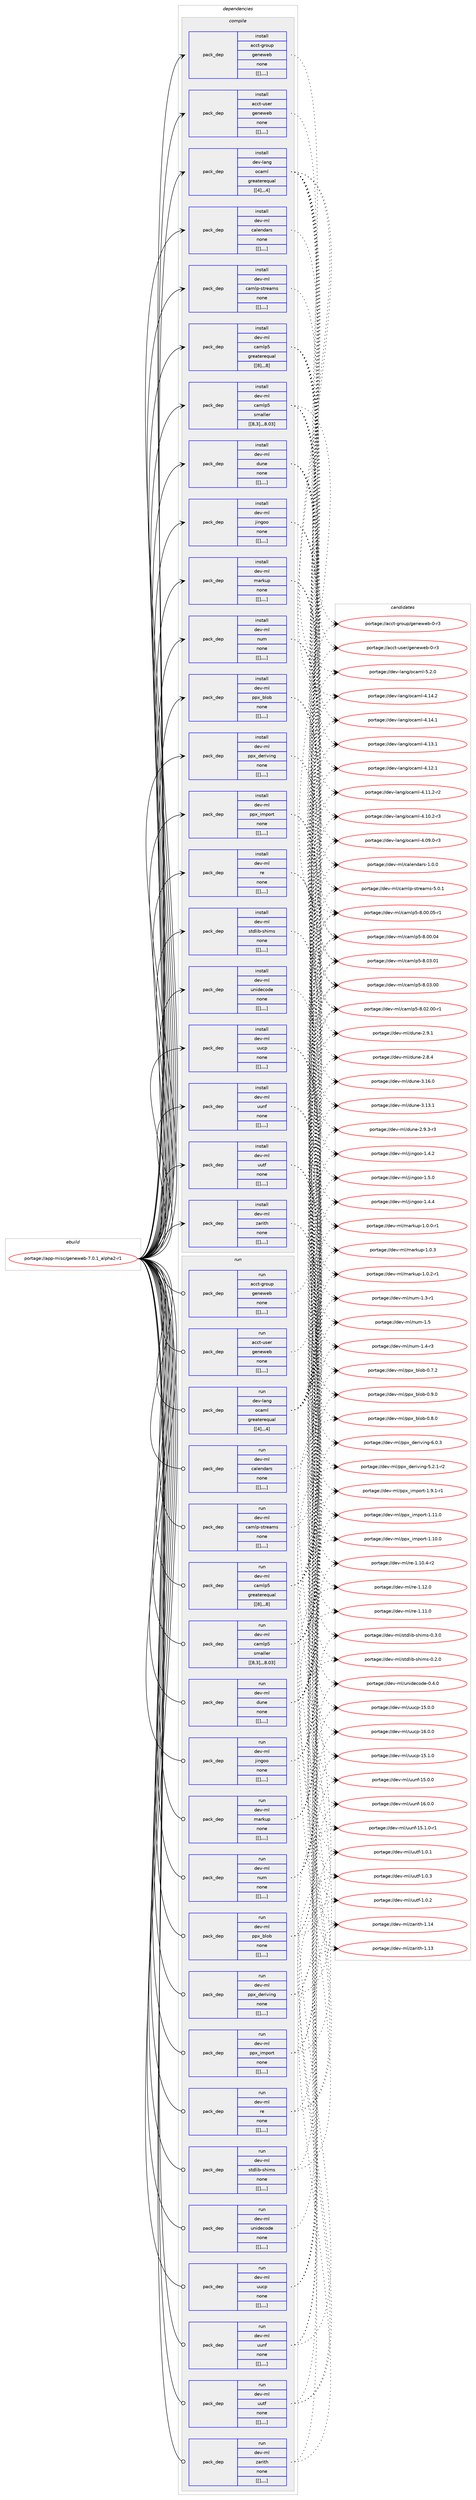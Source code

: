 digraph prolog {

# *************
# Graph options
# *************

newrank=true;
concentrate=true;
compound=true;
graph [rankdir=LR,fontname=Helvetica,fontsize=10,ranksep=1.5];#, ranksep=2.5, nodesep=0.2];
edge  [arrowhead=vee];
node  [fontname=Helvetica,fontsize=10];

# **********
# The ebuild
# **********

subgraph cluster_leftcol {
color=gray;
label=<<i>ebuild</i>>;
id [label="portage://app-misc/geneweb-7.0.1_alpha2-r1", color=red, width=4, href="../app-misc/geneweb-7.0.1_alpha2-r1.svg"];
}

# ****************
# The dependencies
# ****************

subgraph cluster_midcol {
color=gray;
label=<<i>dependencies</i>>;
subgraph cluster_compile {
fillcolor="#eeeeee";
style=filled;
label=<<i>compile</i>>;
subgraph pack30515 {
dependency44082 [label=<<TABLE BORDER="0" CELLBORDER="1" CELLSPACING="0" CELLPADDING="4" WIDTH="220"><TR><TD ROWSPAN="6" CELLPADDING="30">pack_dep</TD></TR><TR><TD WIDTH="110">install</TD></TR><TR><TD>acct-group</TD></TR><TR><TD>geneweb</TD></TR><TR><TD>none</TD></TR><TR><TD>[[],,,,]</TD></TR></TABLE>>, shape=none, color=blue];
}
id:e -> dependency44082:w [weight=20,style="solid",arrowhead="vee"];
subgraph pack30545 {
dependency44103 [label=<<TABLE BORDER="0" CELLBORDER="1" CELLSPACING="0" CELLPADDING="4" WIDTH="220"><TR><TD ROWSPAN="6" CELLPADDING="30">pack_dep</TD></TR><TR><TD WIDTH="110">install</TD></TR><TR><TD>acct-user</TD></TR><TR><TD>geneweb</TD></TR><TR><TD>none</TD></TR><TR><TD>[[],,,,]</TD></TR></TABLE>>, shape=none, color=blue];
}
id:e -> dependency44103:w [weight=20,style="solid",arrowhead="vee"];
subgraph pack30575 {
dependency44141 [label=<<TABLE BORDER="0" CELLBORDER="1" CELLSPACING="0" CELLPADDING="4" WIDTH="220"><TR><TD ROWSPAN="6" CELLPADDING="30">pack_dep</TD></TR><TR><TD WIDTH="110">install</TD></TR><TR><TD>dev-lang</TD></TR><TR><TD>ocaml</TD></TR><TR><TD>greaterequal</TD></TR><TR><TD>[[4],,,4]</TD></TR></TABLE>>, shape=none, color=blue];
}
id:e -> dependency44141:w [weight=20,style="solid",arrowhead="vee"];
subgraph pack30588 {
dependency44209 [label=<<TABLE BORDER="0" CELLBORDER="1" CELLSPACING="0" CELLPADDING="4" WIDTH="220"><TR><TD ROWSPAN="6" CELLPADDING="30">pack_dep</TD></TR><TR><TD WIDTH="110">install</TD></TR><TR><TD>dev-ml</TD></TR><TR><TD>calendars</TD></TR><TR><TD>none</TD></TR><TR><TD>[[],,,,]</TD></TR></TABLE>>, shape=none, color=blue];
}
id:e -> dependency44209:w [weight=20,style="solid",arrowhead="vee"];
subgraph pack30634 {
dependency44214 [label=<<TABLE BORDER="0" CELLBORDER="1" CELLSPACING="0" CELLPADDING="4" WIDTH="220"><TR><TD ROWSPAN="6" CELLPADDING="30">pack_dep</TD></TR><TR><TD WIDTH="110">install</TD></TR><TR><TD>dev-ml</TD></TR><TR><TD>camlp-streams</TD></TR><TR><TD>none</TD></TR><TR><TD>[[],,,,]</TD></TR></TABLE>>, shape=none, color=blue];
}
id:e -> dependency44214:w [weight=20,style="solid",arrowhead="vee"];
subgraph pack30648 {
dependency44266 [label=<<TABLE BORDER="0" CELLBORDER="1" CELLSPACING="0" CELLPADDING="4" WIDTH="220"><TR><TD ROWSPAN="6" CELLPADDING="30">pack_dep</TD></TR><TR><TD WIDTH="110">install</TD></TR><TR><TD>dev-ml</TD></TR><TR><TD>camlp5</TD></TR><TR><TD>greaterequal</TD></TR><TR><TD>[[8],,,8]</TD></TR></TABLE>>, shape=none, color=blue];
}
id:e -> dependency44266:w [weight=20,style="solid",arrowhead="vee"];
subgraph pack30743 {
dependency44384 [label=<<TABLE BORDER="0" CELLBORDER="1" CELLSPACING="0" CELLPADDING="4" WIDTH="220"><TR><TD ROWSPAN="6" CELLPADDING="30">pack_dep</TD></TR><TR><TD WIDTH="110">install</TD></TR><TR><TD>dev-ml</TD></TR><TR><TD>camlp5</TD></TR><TR><TD>smaller</TD></TR><TR><TD>[[8,3],,,8.03]</TD></TR></TABLE>>, shape=none, color=blue];
}
id:e -> dependency44384:w [weight=20,style="solid",arrowhead="vee"];
subgraph pack30752 {
dependency44402 [label=<<TABLE BORDER="0" CELLBORDER="1" CELLSPACING="0" CELLPADDING="4" WIDTH="220"><TR><TD ROWSPAN="6" CELLPADDING="30">pack_dep</TD></TR><TR><TD WIDTH="110">install</TD></TR><TR><TD>dev-ml</TD></TR><TR><TD>dune</TD></TR><TR><TD>none</TD></TR><TR><TD>[[],,,,]</TD></TR></TABLE>>, shape=none, color=blue];
}
id:e -> dependency44402:w [weight=20,style="solid",arrowhead="vee"];
subgraph pack30780 {
dependency44445 [label=<<TABLE BORDER="0" CELLBORDER="1" CELLSPACING="0" CELLPADDING="4" WIDTH="220"><TR><TD ROWSPAN="6" CELLPADDING="30">pack_dep</TD></TR><TR><TD WIDTH="110">install</TD></TR><TR><TD>dev-ml</TD></TR><TR><TD>jingoo</TD></TR><TR><TD>none</TD></TR><TR><TD>[[],,,,]</TD></TR></TABLE>>, shape=none, color=blue];
}
id:e -> dependency44445:w [weight=20,style="solid",arrowhead="vee"];
subgraph pack30808 {
dependency44485 [label=<<TABLE BORDER="0" CELLBORDER="1" CELLSPACING="0" CELLPADDING="4" WIDTH="220"><TR><TD ROWSPAN="6" CELLPADDING="30">pack_dep</TD></TR><TR><TD WIDTH="110">install</TD></TR><TR><TD>dev-ml</TD></TR><TR><TD>markup</TD></TR><TR><TD>none</TD></TR><TR><TD>[[],,,,]</TD></TR></TABLE>>, shape=none, color=blue];
}
id:e -> dependency44485:w [weight=20,style="solid",arrowhead="vee"];
subgraph pack30832 {
dependency44537 [label=<<TABLE BORDER="0" CELLBORDER="1" CELLSPACING="0" CELLPADDING="4" WIDTH="220"><TR><TD ROWSPAN="6" CELLPADDING="30">pack_dep</TD></TR><TR><TD WIDTH="110">install</TD></TR><TR><TD>dev-ml</TD></TR><TR><TD>num</TD></TR><TR><TD>none</TD></TR><TR><TD>[[],,,,]</TD></TR></TABLE>>, shape=none, color=blue];
}
id:e -> dependency44537:w [weight=20,style="solid",arrowhead="vee"];
subgraph pack30863 {
dependency44556 [label=<<TABLE BORDER="0" CELLBORDER="1" CELLSPACING="0" CELLPADDING="4" WIDTH="220"><TR><TD ROWSPAN="6" CELLPADDING="30">pack_dep</TD></TR><TR><TD WIDTH="110">install</TD></TR><TR><TD>dev-ml</TD></TR><TR><TD>ppx_blob</TD></TR><TR><TD>none</TD></TR><TR><TD>[[],,,,]</TD></TR></TABLE>>, shape=none, color=blue];
}
id:e -> dependency44556:w [weight=20,style="solid",arrowhead="vee"];
subgraph pack30865 {
dependency44559 [label=<<TABLE BORDER="0" CELLBORDER="1" CELLSPACING="0" CELLPADDING="4" WIDTH="220"><TR><TD ROWSPAN="6" CELLPADDING="30">pack_dep</TD></TR><TR><TD WIDTH="110">install</TD></TR><TR><TD>dev-ml</TD></TR><TR><TD>ppx_deriving</TD></TR><TR><TD>none</TD></TR><TR><TD>[[],,,,]</TD></TR></TABLE>>, shape=none, color=blue];
}
id:e -> dependency44559:w [weight=20,style="solid",arrowhead="vee"];
subgraph pack30902 {
dependency44613 [label=<<TABLE BORDER="0" CELLBORDER="1" CELLSPACING="0" CELLPADDING="4" WIDTH="220"><TR><TD ROWSPAN="6" CELLPADDING="30">pack_dep</TD></TR><TR><TD WIDTH="110">install</TD></TR><TR><TD>dev-ml</TD></TR><TR><TD>ppx_import</TD></TR><TR><TD>none</TD></TR><TR><TD>[[],,,,]</TD></TR></TABLE>>, shape=none, color=blue];
}
id:e -> dependency44613:w [weight=20,style="solid",arrowhead="vee"];
subgraph pack30906 {
dependency44620 [label=<<TABLE BORDER="0" CELLBORDER="1" CELLSPACING="0" CELLPADDING="4" WIDTH="220"><TR><TD ROWSPAN="6" CELLPADDING="30">pack_dep</TD></TR><TR><TD WIDTH="110">install</TD></TR><TR><TD>dev-ml</TD></TR><TR><TD>re</TD></TR><TR><TD>none</TD></TR><TR><TD>[[],,,,]</TD></TR></TABLE>>, shape=none, color=blue];
}
id:e -> dependency44620:w [weight=20,style="solid",arrowhead="vee"];
subgraph pack30910 {
dependency44650 [label=<<TABLE BORDER="0" CELLBORDER="1" CELLSPACING="0" CELLPADDING="4" WIDTH="220"><TR><TD ROWSPAN="6" CELLPADDING="30">pack_dep</TD></TR><TR><TD WIDTH="110">install</TD></TR><TR><TD>dev-ml</TD></TR><TR><TD>stdlib-shims</TD></TR><TR><TD>none</TD></TR><TR><TD>[[],,,,]</TD></TR></TABLE>>, shape=none, color=blue];
}
id:e -> dependency44650:w [weight=20,style="solid",arrowhead="vee"];
subgraph pack30935 {
dependency44685 [label=<<TABLE BORDER="0" CELLBORDER="1" CELLSPACING="0" CELLPADDING="4" WIDTH="220"><TR><TD ROWSPAN="6" CELLPADDING="30">pack_dep</TD></TR><TR><TD WIDTH="110">install</TD></TR><TR><TD>dev-ml</TD></TR><TR><TD>unidecode</TD></TR><TR><TD>none</TD></TR><TR><TD>[[],,,,]</TD></TR></TABLE>>, shape=none, color=blue];
}
id:e -> dependency44685:w [weight=20,style="solid",arrowhead="vee"];
subgraph pack30958 {
dependency44706 [label=<<TABLE BORDER="0" CELLBORDER="1" CELLSPACING="0" CELLPADDING="4" WIDTH="220"><TR><TD ROWSPAN="6" CELLPADDING="30">pack_dep</TD></TR><TR><TD WIDTH="110">install</TD></TR><TR><TD>dev-ml</TD></TR><TR><TD>uucp</TD></TR><TR><TD>none</TD></TR><TR><TD>[[],,,,]</TD></TR></TABLE>>, shape=none, color=blue];
}
id:e -> dependency44706:w [weight=20,style="solid",arrowhead="vee"];
subgraph pack30969 {
dependency44719 [label=<<TABLE BORDER="0" CELLBORDER="1" CELLSPACING="0" CELLPADDING="4" WIDTH="220"><TR><TD ROWSPAN="6" CELLPADDING="30">pack_dep</TD></TR><TR><TD WIDTH="110">install</TD></TR><TR><TD>dev-ml</TD></TR><TR><TD>uunf</TD></TR><TR><TD>none</TD></TR><TR><TD>[[],,,,]</TD></TR></TABLE>>, shape=none, color=blue];
}
id:e -> dependency44719:w [weight=20,style="solid",arrowhead="vee"];
subgraph pack30984 {
dependency44723 [label=<<TABLE BORDER="0" CELLBORDER="1" CELLSPACING="0" CELLPADDING="4" WIDTH="220"><TR><TD ROWSPAN="6" CELLPADDING="30">pack_dep</TD></TR><TR><TD WIDTH="110">install</TD></TR><TR><TD>dev-ml</TD></TR><TR><TD>uutf</TD></TR><TR><TD>none</TD></TR><TR><TD>[[],,,,]</TD></TR></TABLE>>, shape=none, color=blue];
}
id:e -> dependency44723:w [weight=20,style="solid",arrowhead="vee"];
subgraph pack30996 {
dependency44764 [label=<<TABLE BORDER="0" CELLBORDER="1" CELLSPACING="0" CELLPADDING="4" WIDTH="220"><TR><TD ROWSPAN="6" CELLPADDING="30">pack_dep</TD></TR><TR><TD WIDTH="110">install</TD></TR><TR><TD>dev-ml</TD></TR><TR><TD>zarith</TD></TR><TR><TD>none</TD></TR><TR><TD>[[],,,,]</TD></TR></TABLE>>, shape=none, color=blue];
}
id:e -> dependency44764:w [weight=20,style="solid",arrowhead="vee"];
}
subgraph cluster_compileandrun {
fillcolor="#eeeeee";
style=filled;
label=<<i>compile and run</i>>;
}
subgraph cluster_run {
fillcolor="#eeeeee";
style=filled;
label=<<i>run</i>>;
subgraph pack31039 {
dependency44842 [label=<<TABLE BORDER="0" CELLBORDER="1" CELLSPACING="0" CELLPADDING="4" WIDTH="220"><TR><TD ROWSPAN="6" CELLPADDING="30">pack_dep</TD></TR><TR><TD WIDTH="110">run</TD></TR><TR><TD>acct-group</TD></TR><TR><TD>geneweb</TD></TR><TR><TD>none</TD></TR><TR><TD>[[],,,,]</TD></TR></TABLE>>, shape=none, color=blue];
}
id:e -> dependency44842:w [weight=20,style="solid",arrowhead="odot"];
subgraph pack31081 {
dependency44870 [label=<<TABLE BORDER="0" CELLBORDER="1" CELLSPACING="0" CELLPADDING="4" WIDTH="220"><TR><TD ROWSPAN="6" CELLPADDING="30">pack_dep</TD></TR><TR><TD WIDTH="110">run</TD></TR><TR><TD>acct-user</TD></TR><TR><TD>geneweb</TD></TR><TR><TD>none</TD></TR><TR><TD>[[],,,,]</TD></TR></TABLE>>, shape=none, color=blue];
}
id:e -> dependency44870:w [weight=20,style="solid",arrowhead="odot"];
subgraph pack31084 {
dependency44880 [label=<<TABLE BORDER="0" CELLBORDER="1" CELLSPACING="0" CELLPADDING="4" WIDTH="220"><TR><TD ROWSPAN="6" CELLPADDING="30">pack_dep</TD></TR><TR><TD WIDTH="110">run</TD></TR><TR><TD>dev-lang</TD></TR><TR><TD>ocaml</TD></TR><TR><TD>greaterequal</TD></TR><TR><TD>[[4],,,4]</TD></TR></TABLE>>, shape=none, color=blue];
}
id:e -> dependency44880:w [weight=20,style="solid",arrowhead="odot"];
subgraph pack31089 {
dependency44971 [label=<<TABLE BORDER="0" CELLBORDER="1" CELLSPACING="0" CELLPADDING="4" WIDTH="220"><TR><TD ROWSPAN="6" CELLPADDING="30">pack_dep</TD></TR><TR><TD WIDTH="110">run</TD></TR><TR><TD>dev-ml</TD></TR><TR><TD>calendars</TD></TR><TR><TD>none</TD></TR><TR><TD>[[],,,,]</TD></TR></TABLE>>, shape=none, color=blue];
}
id:e -> dependency44971:w [weight=20,style="solid",arrowhead="odot"];
subgraph pack31152 {
dependency44992 [label=<<TABLE BORDER="0" CELLBORDER="1" CELLSPACING="0" CELLPADDING="4" WIDTH="220"><TR><TD ROWSPAN="6" CELLPADDING="30">pack_dep</TD></TR><TR><TD WIDTH="110">run</TD></TR><TR><TD>dev-ml</TD></TR><TR><TD>camlp-streams</TD></TR><TR><TD>none</TD></TR><TR><TD>[[],,,,]</TD></TR></TABLE>>, shape=none, color=blue];
}
id:e -> dependency44992:w [weight=20,style="solid",arrowhead="odot"];
subgraph pack31167 {
dependency44994 [label=<<TABLE BORDER="0" CELLBORDER="1" CELLSPACING="0" CELLPADDING="4" WIDTH="220"><TR><TD ROWSPAN="6" CELLPADDING="30">pack_dep</TD></TR><TR><TD WIDTH="110">run</TD></TR><TR><TD>dev-ml</TD></TR><TR><TD>camlp5</TD></TR><TR><TD>greaterequal</TD></TR><TR><TD>[[8],,,8]</TD></TR></TABLE>>, shape=none, color=blue];
}
id:e -> dependency44994:w [weight=20,style="solid",arrowhead="odot"];
subgraph pack31178 {
dependency45019 [label=<<TABLE BORDER="0" CELLBORDER="1" CELLSPACING="0" CELLPADDING="4" WIDTH="220"><TR><TD ROWSPAN="6" CELLPADDING="30">pack_dep</TD></TR><TR><TD WIDTH="110">run</TD></TR><TR><TD>dev-ml</TD></TR><TR><TD>camlp5</TD></TR><TR><TD>smaller</TD></TR><TR><TD>[[8,3],,,8.03]</TD></TR></TABLE>>, shape=none, color=blue];
}
id:e -> dependency45019:w [weight=20,style="solid",arrowhead="odot"];
subgraph pack31196 {
dependency45055 [label=<<TABLE BORDER="0" CELLBORDER="1" CELLSPACING="0" CELLPADDING="4" WIDTH="220"><TR><TD ROWSPAN="6" CELLPADDING="30">pack_dep</TD></TR><TR><TD WIDTH="110">run</TD></TR><TR><TD>dev-ml</TD></TR><TR><TD>dune</TD></TR><TR><TD>none</TD></TR><TR><TD>[[],,,,]</TD></TR></TABLE>>, shape=none, color=blue];
}
id:e -> dependency45055:w [weight=20,style="solid",arrowhead="odot"];
subgraph pack31211 {
dependency45059 [label=<<TABLE BORDER="0" CELLBORDER="1" CELLSPACING="0" CELLPADDING="4" WIDTH="220"><TR><TD ROWSPAN="6" CELLPADDING="30">pack_dep</TD></TR><TR><TD WIDTH="110">run</TD></TR><TR><TD>dev-ml</TD></TR><TR><TD>jingoo</TD></TR><TR><TD>none</TD></TR><TR><TD>[[],,,,]</TD></TR></TABLE>>, shape=none, color=blue];
}
id:e -> dependency45059:w [weight=20,style="solid",arrowhead="odot"];
subgraph pack31237 {
dependency45150 [label=<<TABLE BORDER="0" CELLBORDER="1" CELLSPACING="0" CELLPADDING="4" WIDTH="220"><TR><TD ROWSPAN="6" CELLPADDING="30">pack_dep</TD></TR><TR><TD WIDTH="110">run</TD></TR><TR><TD>dev-ml</TD></TR><TR><TD>markup</TD></TR><TR><TD>none</TD></TR><TR><TD>[[],,,,]</TD></TR></TABLE>>, shape=none, color=blue];
}
id:e -> dependency45150:w [weight=20,style="solid",arrowhead="odot"];
subgraph pack31275 {
dependency45155 [label=<<TABLE BORDER="0" CELLBORDER="1" CELLSPACING="0" CELLPADDING="4" WIDTH="220"><TR><TD ROWSPAN="6" CELLPADDING="30">pack_dep</TD></TR><TR><TD WIDTH="110">run</TD></TR><TR><TD>dev-ml</TD></TR><TR><TD>num</TD></TR><TR><TD>none</TD></TR><TR><TD>[[],,,,]</TD></TR></TABLE>>, shape=none, color=blue];
}
id:e -> dependency45155:w [weight=20,style="solid",arrowhead="odot"];
subgraph pack31303 {
dependency45209 [label=<<TABLE BORDER="0" CELLBORDER="1" CELLSPACING="0" CELLPADDING="4" WIDTH="220"><TR><TD ROWSPAN="6" CELLPADDING="30">pack_dep</TD></TR><TR><TD WIDTH="110">run</TD></TR><TR><TD>dev-ml</TD></TR><TR><TD>ppx_blob</TD></TR><TR><TD>none</TD></TR><TR><TD>[[],,,,]</TD></TR></TABLE>>, shape=none, color=blue];
}
id:e -> dependency45209:w [weight=20,style="solid",arrowhead="odot"];
subgraph pack31344 {
dependency45245 [label=<<TABLE BORDER="0" CELLBORDER="1" CELLSPACING="0" CELLPADDING="4" WIDTH="220"><TR><TD ROWSPAN="6" CELLPADDING="30">pack_dep</TD></TR><TR><TD WIDTH="110">run</TD></TR><TR><TD>dev-ml</TD></TR><TR><TD>ppx_deriving</TD></TR><TR><TD>none</TD></TR><TR><TD>[[],,,,]</TD></TR></TABLE>>, shape=none, color=blue];
}
id:e -> dependency45245:w [weight=20,style="solid",arrowhead="odot"];
subgraph pack31348 {
dependency45270 [label=<<TABLE BORDER="0" CELLBORDER="1" CELLSPACING="0" CELLPADDING="4" WIDTH="220"><TR><TD ROWSPAN="6" CELLPADDING="30">pack_dep</TD></TR><TR><TD WIDTH="110">run</TD></TR><TR><TD>dev-ml</TD></TR><TR><TD>ppx_import</TD></TR><TR><TD>none</TD></TR><TR><TD>[[],,,,]</TD></TR></TABLE>>, shape=none, color=blue];
}
id:e -> dependency45270:w [weight=20,style="solid",arrowhead="odot"];
subgraph pack31385 {
dependency45322 [label=<<TABLE BORDER="0" CELLBORDER="1" CELLSPACING="0" CELLPADDING="4" WIDTH="220"><TR><TD ROWSPAN="6" CELLPADDING="30">pack_dep</TD></TR><TR><TD WIDTH="110">run</TD></TR><TR><TD>dev-ml</TD></TR><TR><TD>re</TD></TR><TR><TD>none</TD></TR><TR><TD>[[],,,,]</TD></TR></TABLE>>, shape=none, color=blue];
}
id:e -> dependency45322:w [weight=20,style="solid",arrowhead="odot"];
subgraph pack31400 {
dependency45324 [label=<<TABLE BORDER="0" CELLBORDER="1" CELLSPACING="0" CELLPADDING="4" WIDTH="220"><TR><TD ROWSPAN="6" CELLPADDING="30">pack_dep</TD></TR><TR><TD WIDTH="110">run</TD></TR><TR><TD>dev-ml</TD></TR><TR><TD>stdlib-shims</TD></TR><TR><TD>none</TD></TR><TR><TD>[[],,,,]</TD></TR></TABLE>>, shape=none, color=blue];
}
id:e -> dependency45324:w [weight=20,style="solid",arrowhead="odot"];
subgraph pack31417 {
dependency45350 [label=<<TABLE BORDER="0" CELLBORDER="1" CELLSPACING="0" CELLPADDING="4" WIDTH="220"><TR><TD ROWSPAN="6" CELLPADDING="30">pack_dep</TD></TR><TR><TD WIDTH="110">run</TD></TR><TR><TD>dev-ml</TD></TR><TR><TD>unidecode</TD></TR><TR><TD>none</TD></TR><TR><TD>[[],,,,]</TD></TR></TABLE>>, shape=none, color=blue];
}
id:e -> dependency45350:w [weight=20,style="solid",arrowhead="odot"];
subgraph pack31434 {
dependency45468 [label=<<TABLE BORDER="0" CELLBORDER="1" CELLSPACING="0" CELLPADDING="4" WIDTH="220"><TR><TD ROWSPAN="6" CELLPADDING="30">pack_dep</TD></TR><TR><TD WIDTH="110">run</TD></TR><TR><TD>dev-ml</TD></TR><TR><TD>uucp</TD></TR><TR><TD>none</TD></TR><TR><TD>[[],,,,]</TD></TR></TABLE>>, shape=none, color=blue];
}
id:e -> dependency45468:w [weight=20,style="solid",arrowhead="odot"];
subgraph pack31505 {
dependency45496 [label=<<TABLE BORDER="0" CELLBORDER="1" CELLSPACING="0" CELLPADDING="4" WIDTH="220"><TR><TD ROWSPAN="6" CELLPADDING="30">pack_dep</TD></TR><TR><TD WIDTH="110">run</TD></TR><TR><TD>dev-ml</TD></TR><TR><TD>uunf</TD></TR><TR><TD>none</TD></TR><TR><TD>[[],,,,]</TD></TR></TABLE>>, shape=none, color=blue];
}
id:e -> dependency45496:w [weight=20,style="solid",arrowhead="odot"];
subgraph pack31533 {
dependency45527 [label=<<TABLE BORDER="0" CELLBORDER="1" CELLSPACING="0" CELLPADDING="4" WIDTH="220"><TR><TD ROWSPAN="6" CELLPADDING="30">pack_dep</TD></TR><TR><TD WIDTH="110">run</TD></TR><TR><TD>dev-ml</TD></TR><TR><TD>uutf</TD></TR><TR><TD>none</TD></TR><TR><TD>[[],,,,]</TD></TR></TABLE>>, shape=none, color=blue];
}
id:e -> dependency45527:w [weight=20,style="solid",arrowhead="odot"];
subgraph pack31547 {
dependency45551 [label=<<TABLE BORDER="0" CELLBORDER="1" CELLSPACING="0" CELLPADDING="4" WIDTH="220"><TR><TD ROWSPAN="6" CELLPADDING="30">pack_dep</TD></TR><TR><TD WIDTH="110">run</TD></TR><TR><TD>dev-ml</TD></TR><TR><TD>zarith</TD></TR><TR><TD>none</TD></TR><TR><TD>[[],,,,]</TD></TR></TABLE>>, shape=none, color=blue];
}
id:e -> dependency45551:w [weight=20,style="solid",arrowhead="odot"];
}
}

# **************
# The candidates
# **************

subgraph cluster_choices {
rank=same;
color=gray;
label=<<i>candidates</i>>;

subgraph choice30049 {
color=black;
nodesep=1;
choice97999911645103114111117112471031011101011191019845484511451 [label="portage://acct-group/geneweb-0-r3", color=red, width=4,href="../acct-group/geneweb-0-r3.svg"];
dependency44082:e -> choice97999911645103114111117112471031011101011191019845484511451:w [style=dotted,weight="100"];
}
subgraph choice30051 {
color=black;
nodesep=1;
choice97999911645117115101114471031011101011191019845484511451 [label="portage://acct-user/geneweb-0-r3", color=red, width=4,href="../acct-user/geneweb-0-r3.svg"];
dependency44103:e -> choice97999911645117115101114471031011101011191019845484511451:w [style=dotted,weight="100"];
}
subgraph choice30054 {
color=black;
nodesep=1;
choice1001011184510897110103471119997109108455346504648 [label="portage://dev-lang/ocaml-5.2.0", color=red, width=4,href="../dev-lang/ocaml-5.2.0.svg"];
choice100101118451089711010347111999710910845524649524650 [label="portage://dev-lang/ocaml-4.14.2", color=red, width=4,href="../dev-lang/ocaml-4.14.2.svg"];
choice100101118451089711010347111999710910845524649524649 [label="portage://dev-lang/ocaml-4.14.1", color=red, width=4,href="../dev-lang/ocaml-4.14.1.svg"];
choice100101118451089711010347111999710910845524649514649 [label="portage://dev-lang/ocaml-4.13.1", color=red, width=4,href="../dev-lang/ocaml-4.13.1.svg"];
choice100101118451089711010347111999710910845524649504649 [label="portage://dev-lang/ocaml-4.12.1", color=red, width=4,href="../dev-lang/ocaml-4.12.1.svg"];
choice1001011184510897110103471119997109108455246494946504511450 [label="portage://dev-lang/ocaml-4.11.2-r2", color=red, width=4,href="../dev-lang/ocaml-4.11.2-r2.svg"];
choice1001011184510897110103471119997109108455246494846504511451 [label="portage://dev-lang/ocaml-4.10.2-r3", color=red, width=4,href="../dev-lang/ocaml-4.10.2-r3.svg"];
choice1001011184510897110103471119997109108455246485746484511451 [label="portage://dev-lang/ocaml-4.09.0-r3", color=red, width=4,href="../dev-lang/ocaml-4.09.0-r3.svg"];
dependency44141:e -> choice1001011184510897110103471119997109108455346504648:w [style=dotted,weight="100"];
dependency44141:e -> choice100101118451089711010347111999710910845524649524650:w [style=dotted,weight="100"];
dependency44141:e -> choice100101118451089711010347111999710910845524649524649:w [style=dotted,weight="100"];
dependency44141:e -> choice100101118451089711010347111999710910845524649514649:w [style=dotted,weight="100"];
dependency44141:e -> choice100101118451089711010347111999710910845524649504649:w [style=dotted,weight="100"];
dependency44141:e -> choice1001011184510897110103471119997109108455246494946504511450:w [style=dotted,weight="100"];
dependency44141:e -> choice1001011184510897110103471119997109108455246494846504511451:w [style=dotted,weight="100"];
dependency44141:e -> choice1001011184510897110103471119997109108455246485746484511451:w [style=dotted,weight="100"];
}
subgraph choice30095 {
color=black;
nodesep=1;
choice1001011184510910847999710810111010097114115454946484648 [label="portage://dev-ml/calendars-1.0.0", color=red, width=4,href="../dev-ml/calendars-1.0.0.svg"];
dependency44209:e -> choice1001011184510910847999710810111010097114115454946484648:w [style=dotted,weight="100"];
}
subgraph choice30098 {
color=black;
nodesep=1;
choice100101118451091084799971091081124511511611410197109115455346484649 [label="portage://dev-ml/camlp-streams-5.0.1", color=red, width=4,href="../dev-ml/camlp-streams-5.0.1.svg"];
dependency44214:e -> choice100101118451091084799971091081124511511611410197109115455346484649:w [style=dotted,weight="100"];
}
subgraph choice30128 {
color=black;
nodesep=1;
choice10010111845109108479997109108112534556464851464849 [label="portage://dev-ml/camlp5-8.03.01", color=red, width=4,href="../dev-ml/camlp5-8.03.01.svg"];
choice10010111845109108479997109108112534556464851464848 [label="portage://dev-ml/camlp5-8.03.00", color=red, width=4,href="../dev-ml/camlp5-8.03.00.svg"];
choice100101118451091084799971091081125345564648504648484511449 [label="portage://dev-ml/camlp5-8.02.00-r1", color=red, width=4,href="../dev-ml/camlp5-8.02.00-r1.svg"];
choice100101118451091084799971091081125345564648484648534511449 [label="portage://dev-ml/camlp5-8.00.05-r1", color=red, width=4,href="../dev-ml/camlp5-8.00.05-r1.svg"];
choice10010111845109108479997109108112534556464848464852 [label="portage://dev-ml/camlp5-8.00.04", color=red, width=4,href="../dev-ml/camlp5-8.00.04.svg"];
dependency44266:e -> choice10010111845109108479997109108112534556464851464849:w [style=dotted,weight="100"];
dependency44266:e -> choice10010111845109108479997109108112534556464851464848:w [style=dotted,weight="100"];
dependency44266:e -> choice100101118451091084799971091081125345564648504648484511449:w [style=dotted,weight="100"];
dependency44266:e -> choice100101118451091084799971091081125345564648484648534511449:w [style=dotted,weight="100"];
dependency44266:e -> choice10010111845109108479997109108112534556464848464852:w [style=dotted,weight="100"];
}
subgraph choice30149 {
color=black;
nodesep=1;
choice10010111845109108479997109108112534556464851464849 [label="portage://dev-ml/camlp5-8.03.01", color=red, width=4,href="../dev-ml/camlp5-8.03.01.svg"];
choice10010111845109108479997109108112534556464851464848 [label="portage://dev-ml/camlp5-8.03.00", color=red, width=4,href="../dev-ml/camlp5-8.03.00.svg"];
choice100101118451091084799971091081125345564648504648484511449 [label="portage://dev-ml/camlp5-8.02.00-r1", color=red, width=4,href="../dev-ml/camlp5-8.02.00-r1.svg"];
choice100101118451091084799971091081125345564648484648534511449 [label="portage://dev-ml/camlp5-8.00.05-r1", color=red, width=4,href="../dev-ml/camlp5-8.00.05-r1.svg"];
choice10010111845109108479997109108112534556464848464852 [label="portage://dev-ml/camlp5-8.00.04", color=red, width=4,href="../dev-ml/camlp5-8.00.04.svg"];
dependency44384:e -> choice10010111845109108479997109108112534556464851464849:w [style=dotted,weight="100"];
dependency44384:e -> choice10010111845109108479997109108112534556464851464848:w [style=dotted,weight="100"];
dependency44384:e -> choice100101118451091084799971091081125345564648504648484511449:w [style=dotted,weight="100"];
dependency44384:e -> choice100101118451091084799971091081125345564648484648534511449:w [style=dotted,weight="100"];
dependency44384:e -> choice10010111845109108479997109108112534556464848464852:w [style=dotted,weight="100"];
}
subgraph choice30224 {
color=black;
nodesep=1;
choice100101118451091084710011711010145514649544648 [label="portage://dev-ml/dune-3.16.0", color=red, width=4,href="../dev-ml/dune-3.16.0.svg"];
choice100101118451091084710011711010145514649514649 [label="portage://dev-ml/dune-3.13.1", color=red, width=4,href="../dev-ml/dune-3.13.1.svg"];
choice10010111845109108471001171101014550465746514511451 [label="portage://dev-ml/dune-2.9.3-r3", color=red, width=4,href="../dev-ml/dune-2.9.3-r3.svg"];
choice1001011184510910847100117110101455046574649 [label="portage://dev-ml/dune-2.9.1", color=red, width=4,href="../dev-ml/dune-2.9.1.svg"];
choice1001011184510910847100117110101455046564652 [label="portage://dev-ml/dune-2.8.4", color=red, width=4,href="../dev-ml/dune-2.8.4.svg"];
dependency44402:e -> choice100101118451091084710011711010145514649544648:w [style=dotted,weight="100"];
dependency44402:e -> choice100101118451091084710011711010145514649514649:w [style=dotted,weight="100"];
dependency44402:e -> choice10010111845109108471001171101014550465746514511451:w [style=dotted,weight="100"];
dependency44402:e -> choice1001011184510910847100117110101455046574649:w [style=dotted,weight="100"];
dependency44402:e -> choice1001011184510910847100117110101455046564652:w [style=dotted,weight="100"];
}
subgraph choice30238 {
color=black;
nodesep=1;
choice1001011184510910847106105110103111111454946534648 [label="portage://dev-ml/jingoo-1.5.0", color=red, width=4,href="../dev-ml/jingoo-1.5.0.svg"];
choice1001011184510910847106105110103111111454946524652 [label="portage://dev-ml/jingoo-1.4.4", color=red, width=4,href="../dev-ml/jingoo-1.4.4.svg"];
choice1001011184510910847106105110103111111454946524650 [label="portage://dev-ml/jingoo-1.4.2", color=red, width=4,href="../dev-ml/jingoo-1.4.2.svg"];
dependency44445:e -> choice1001011184510910847106105110103111111454946534648:w [style=dotted,weight="100"];
dependency44445:e -> choice1001011184510910847106105110103111111454946524652:w [style=dotted,weight="100"];
dependency44445:e -> choice1001011184510910847106105110103111111454946524650:w [style=dotted,weight="100"];
}
subgraph choice30242 {
color=black;
nodesep=1;
choice100101118451091084710997114107117112454946484651 [label="portage://dev-ml/markup-1.0.3", color=red, width=4,href="../dev-ml/markup-1.0.3.svg"];
choice1001011184510910847109971141071171124549464846504511449 [label="portage://dev-ml/markup-1.0.2-r1", color=red, width=4,href="../dev-ml/markup-1.0.2-r1.svg"];
choice1001011184510910847109971141071171124549464846484511449 [label="portage://dev-ml/markup-1.0.0-r1", color=red, width=4,href="../dev-ml/markup-1.0.0-r1.svg"];
dependency44485:e -> choice100101118451091084710997114107117112454946484651:w [style=dotted,weight="100"];
dependency44485:e -> choice1001011184510910847109971141071171124549464846504511449:w [style=dotted,weight="100"];
dependency44485:e -> choice1001011184510910847109971141071171124549464846484511449:w [style=dotted,weight="100"];
}
subgraph choice30248 {
color=black;
nodesep=1;
choice100101118451091084711011710945494653 [label="portage://dev-ml/num-1.5", color=red, width=4,href="../dev-ml/num-1.5.svg"];
choice1001011184510910847110117109454946524511451 [label="portage://dev-ml/num-1.4-r3", color=red, width=4,href="../dev-ml/num-1.4-r3.svg"];
choice1001011184510910847110117109454946514511449 [label="portage://dev-ml/num-1.3-r1", color=red, width=4,href="../dev-ml/num-1.3-r1.svg"];
dependency44537:e -> choice100101118451091084711011710945494653:w [style=dotted,weight="100"];
dependency44537:e -> choice1001011184510910847110117109454946524511451:w [style=dotted,weight="100"];
dependency44537:e -> choice1001011184510910847110117109454946514511449:w [style=dotted,weight="100"];
}
subgraph choice30250 {
color=black;
nodesep=1;
choice1001011184510910847112112120959810811198454846574648 [label="portage://dev-ml/ppx_blob-0.9.0", color=red, width=4,href="../dev-ml/ppx_blob-0.9.0.svg"];
choice1001011184510910847112112120959810811198454846564648 [label="portage://dev-ml/ppx_blob-0.8.0", color=red, width=4,href="../dev-ml/ppx_blob-0.8.0.svg"];
choice1001011184510910847112112120959810811198454846554650 [label="portage://dev-ml/ppx_blob-0.7.2", color=red, width=4,href="../dev-ml/ppx_blob-0.7.2.svg"];
dependency44556:e -> choice1001011184510910847112112120959810811198454846574648:w [style=dotted,weight="100"];
dependency44556:e -> choice1001011184510910847112112120959810811198454846564648:w [style=dotted,weight="100"];
dependency44556:e -> choice1001011184510910847112112120959810811198454846554650:w [style=dotted,weight="100"];
}
subgraph choice30270 {
color=black;
nodesep=1;
choice100101118451091084711211212095100101114105118105110103455446484651 [label="portage://dev-ml/ppx_deriving-6.0.3", color=red, width=4,href="../dev-ml/ppx_deriving-6.0.3.svg"];
choice1001011184510910847112112120951001011141051181051101034553465046494511450 [label="portage://dev-ml/ppx_deriving-5.2.1-r2", color=red, width=4,href="../dev-ml/ppx_deriving-5.2.1-r2.svg"];
dependency44559:e -> choice100101118451091084711211212095100101114105118105110103455446484651:w [style=dotted,weight="100"];
dependency44559:e -> choice1001011184510910847112112120951001011141051181051101034553465046494511450:w [style=dotted,weight="100"];
}
subgraph choice30280 {
color=black;
nodesep=1;
choice10010111845109108471121121209510510911211111411645494649494648 [label="portage://dev-ml/ppx_import-1.11.0", color=red, width=4,href="../dev-ml/ppx_import-1.11.0.svg"];
choice10010111845109108471121121209510510911211111411645494649484648 [label="portage://dev-ml/ppx_import-1.10.0", color=red, width=4,href="../dev-ml/ppx_import-1.10.0.svg"];
choice1001011184510910847112112120951051091121111141164549465746494511449 [label="portage://dev-ml/ppx_import-1.9.1-r1", color=red, width=4,href="../dev-ml/ppx_import-1.9.1-r1.svg"];
dependency44613:e -> choice10010111845109108471121121209510510911211111411645494649494648:w [style=dotted,weight="100"];
dependency44613:e -> choice10010111845109108471121121209510510911211111411645494649484648:w [style=dotted,weight="100"];
dependency44613:e -> choice1001011184510910847112112120951051091121111141164549465746494511449:w [style=dotted,weight="100"];
}
subgraph choice30296 {
color=black;
nodesep=1;
choice100101118451091084711410145494649504648 [label="portage://dev-ml/re-1.12.0", color=red, width=4,href="../dev-ml/re-1.12.0.svg"];
choice100101118451091084711410145494649494648 [label="portage://dev-ml/re-1.11.0", color=red, width=4,href="../dev-ml/re-1.11.0.svg"];
choice1001011184510910847114101454946494846524511450 [label="portage://dev-ml/re-1.10.4-r2", color=red, width=4,href="../dev-ml/re-1.10.4-r2.svg"];
dependency44620:e -> choice100101118451091084711410145494649504648:w [style=dotted,weight="100"];
dependency44620:e -> choice100101118451091084711410145494649494648:w [style=dotted,weight="100"];
dependency44620:e -> choice1001011184510910847114101454946494846524511450:w [style=dotted,weight="100"];
}
subgraph choice30298 {
color=black;
nodesep=1;
choice10010111845109108471151161001081059845115104105109115454846514648 [label="portage://dev-ml/stdlib-shims-0.3.0", color=red, width=4,href="../dev-ml/stdlib-shims-0.3.0.svg"];
choice10010111845109108471151161001081059845115104105109115454846504648 [label="portage://dev-ml/stdlib-shims-0.2.0", color=red, width=4,href="../dev-ml/stdlib-shims-0.2.0.svg"];
dependency44650:e -> choice10010111845109108471151161001081059845115104105109115454846514648:w [style=dotted,weight="100"];
dependency44650:e -> choice10010111845109108471151161001081059845115104105109115454846504648:w [style=dotted,weight="100"];
}
subgraph choice30300 {
color=black;
nodesep=1;
choice100101118451091084711711010510010199111100101454846524648 [label="portage://dev-ml/unidecode-0.4.0", color=red, width=4,href="../dev-ml/unidecode-0.4.0.svg"];
dependency44685:e -> choice100101118451091084711711010510010199111100101454846524648:w [style=dotted,weight="100"];
}
subgraph choice30307 {
color=black;
nodesep=1;
choice10010111845109108471171179911245495446484648 [label="portage://dev-ml/uucp-16.0.0", color=red, width=4,href="../dev-ml/uucp-16.0.0.svg"];
choice10010111845109108471171179911245495346494648 [label="portage://dev-ml/uucp-15.1.0", color=red, width=4,href="../dev-ml/uucp-15.1.0.svg"];
choice10010111845109108471171179911245495346484648 [label="portage://dev-ml/uucp-15.0.0", color=red, width=4,href="../dev-ml/uucp-15.0.0.svg"];
dependency44706:e -> choice10010111845109108471171179911245495446484648:w [style=dotted,weight="100"];
dependency44706:e -> choice10010111845109108471171179911245495346494648:w [style=dotted,weight="100"];
dependency44706:e -> choice10010111845109108471171179911245495346484648:w [style=dotted,weight="100"];
}
subgraph choice30320 {
color=black;
nodesep=1;
choice100101118451091084711711711010245495446484648 [label="portage://dev-ml/uunf-16.0.0", color=red, width=4,href="../dev-ml/uunf-16.0.0.svg"];
choice1001011184510910847117117110102454953464946484511449 [label="portage://dev-ml/uunf-15.1.0-r1", color=red, width=4,href="../dev-ml/uunf-15.1.0-r1.svg"];
choice100101118451091084711711711010245495346484648 [label="portage://dev-ml/uunf-15.0.0", color=red, width=4,href="../dev-ml/uunf-15.0.0.svg"];
dependency44719:e -> choice100101118451091084711711711010245495446484648:w [style=dotted,weight="100"];
dependency44719:e -> choice1001011184510910847117117110102454953464946484511449:w [style=dotted,weight="100"];
dependency44719:e -> choice100101118451091084711711711010245495346484648:w [style=dotted,weight="100"];
}
subgraph choice30362 {
color=black;
nodesep=1;
choice1001011184510910847117117116102454946484651 [label="portage://dev-ml/uutf-1.0.3", color=red, width=4,href="../dev-ml/uutf-1.0.3.svg"];
choice1001011184510910847117117116102454946484650 [label="portage://dev-ml/uutf-1.0.2", color=red, width=4,href="../dev-ml/uutf-1.0.2.svg"];
choice1001011184510910847117117116102454946484649 [label="portage://dev-ml/uutf-1.0.1", color=red, width=4,href="../dev-ml/uutf-1.0.1.svg"];
dependency44723:e -> choice1001011184510910847117117116102454946484651:w [style=dotted,weight="100"];
dependency44723:e -> choice1001011184510910847117117116102454946484650:w [style=dotted,weight="100"];
dependency44723:e -> choice1001011184510910847117117116102454946484649:w [style=dotted,weight="100"];
}
subgraph choice30455 {
color=black;
nodesep=1;
choice1001011184510910847122971141051161044549464952 [label="portage://dev-ml/zarith-1.14", color=red, width=4,href="../dev-ml/zarith-1.14.svg"];
choice1001011184510910847122971141051161044549464951 [label="portage://dev-ml/zarith-1.13", color=red, width=4,href="../dev-ml/zarith-1.13.svg"];
dependency44764:e -> choice1001011184510910847122971141051161044549464952:w [style=dotted,weight="100"];
dependency44764:e -> choice1001011184510910847122971141051161044549464951:w [style=dotted,weight="100"];
}
subgraph choice30460 {
color=black;
nodesep=1;
choice97999911645103114111117112471031011101011191019845484511451 [label="portage://acct-group/geneweb-0-r3", color=red, width=4,href="../acct-group/geneweb-0-r3.svg"];
dependency44842:e -> choice97999911645103114111117112471031011101011191019845484511451:w [style=dotted,weight="100"];
}
subgraph choice30477 {
color=black;
nodesep=1;
choice97999911645117115101114471031011101011191019845484511451 [label="portage://acct-user/geneweb-0-r3", color=red, width=4,href="../acct-user/geneweb-0-r3.svg"];
dependency44870:e -> choice97999911645117115101114471031011101011191019845484511451:w [style=dotted,weight="100"];
}
subgraph choice30488 {
color=black;
nodesep=1;
choice1001011184510897110103471119997109108455346504648 [label="portage://dev-lang/ocaml-5.2.0", color=red, width=4,href="../dev-lang/ocaml-5.2.0.svg"];
choice100101118451089711010347111999710910845524649524650 [label="portage://dev-lang/ocaml-4.14.2", color=red, width=4,href="../dev-lang/ocaml-4.14.2.svg"];
choice100101118451089711010347111999710910845524649524649 [label="portage://dev-lang/ocaml-4.14.1", color=red, width=4,href="../dev-lang/ocaml-4.14.1.svg"];
choice100101118451089711010347111999710910845524649514649 [label="portage://dev-lang/ocaml-4.13.1", color=red, width=4,href="../dev-lang/ocaml-4.13.1.svg"];
choice100101118451089711010347111999710910845524649504649 [label="portage://dev-lang/ocaml-4.12.1", color=red, width=4,href="../dev-lang/ocaml-4.12.1.svg"];
choice1001011184510897110103471119997109108455246494946504511450 [label="portage://dev-lang/ocaml-4.11.2-r2", color=red, width=4,href="../dev-lang/ocaml-4.11.2-r2.svg"];
choice1001011184510897110103471119997109108455246494846504511451 [label="portage://dev-lang/ocaml-4.10.2-r3", color=red, width=4,href="../dev-lang/ocaml-4.10.2-r3.svg"];
choice1001011184510897110103471119997109108455246485746484511451 [label="portage://dev-lang/ocaml-4.09.0-r3", color=red, width=4,href="../dev-lang/ocaml-4.09.0-r3.svg"];
dependency44880:e -> choice1001011184510897110103471119997109108455346504648:w [style=dotted,weight="100"];
dependency44880:e -> choice100101118451089711010347111999710910845524649524650:w [style=dotted,weight="100"];
dependency44880:e -> choice100101118451089711010347111999710910845524649524649:w [style=dotted,weight="100"];
dependency44880:e -> choice100101118451089711010347111999710910845524649514649:w [style=dotted,weight="100"];
dependency44880:e -> choice100101118451089711010347111999710910845524649504649:w [style=dotted,weight="100"];
dependency44880:e -> choice1001011184510897110103471119997109108455246494946504511450:w [style=dotted,weight="100"];
dependency44880:e -> choice1001011184510897110103471119997109108455246494846504511451:w [style=dotted,weight="100"];
dependency44880:e -> choice1001011184510897110103471119997109108455246485746484511451:w [style=dotted,weight="100"];
}
subgraph choice30496 {
color=black;
nodesep=1;
choice1001011184510910847999710810111010097114115454946484648 [label="portage://dev-ml/calendars-1.0.0", color=red, width=4,href="../dev-ml/calendars-1.0.0.svg"];
dependency44971:e -> choice1001011184510910847999710810111010097114115454946484648:w [style=dotted,weight="100"];
}
subgraph choice30500 {
color=black;
nodesep=1;
choice100101118451091084799971091081124511511611410197109115455346484649 [label="portage://dev-ml/camlp-streams-5.0.1", color=red, width=4,href="../dev-ml/camlp-streams-5.0.1.svg"];
dependency44992:e -> choice100101118451091084799971091081124511511611410197109115455346484649:w [style=dotted,weight="100"];
}
subgraph choice30573 {
color=black;
nodesep=1;
choice10010111845109108479997109108112534556464851464849 [label="portage://dev-ml/camlp5-8.03.01", color=red, width=4,href="../dev-ml/camlp5-8.03.01.svg"];
choice10010111845109108479997109108112534556464851464848 [label="portage://dev-ml/camlp5-8.03.00", color=red, width=4,href="../dev-ml/camlp5-8.03.00.svg"];
choice100101118451091084799971091081125345564648504648484511449 [label="portage://dev-ml/camlp5-8.02.00-r1", color=red, width=4,href="../dev-ml/camlp5-8.02.00-r1.svg"];
choice100101118451091084799971091081125345564648484648534511449 [label="portage://dev-ml/camlp5-8.00.05-r1", color=red, width=4,href="../dev-ml/camlp5-8.00.05-r1.svg"];
choice10010111845109108479997109108112534556464848464852 [label="portage://dev-ml/camlp5-8.00.04", color=red, width=4,href="../dev-ml/camlp5-8.00.04.svg"];
dependency44994:e -> choice10010111845109108479997109108112534556464851464849:w [style=dotted,weight="100"];
dependency44994:e -> choice10010111845109108479997109108112534556464851464848:w [style=dotted,weight="100"];
dependency44994:e -> choice100101118451091084799971091081125345564648504648484511449:w [style=dotted,weight="100"];
dependency44994:e -> choice100101118451091084799971091081125345564648484648534511449:w [style=dotted,weight="100"];
dependency44994:e -> choice10010111845109108479997109108112534556464848464852:w [style=dotted,weight="100"];
}
subgraph choice30577 {
color=black;
nodesep=1;
choice10010111845109108479997109108112534556464851464849 [label="portage://dev-ml/camlp5-8.03.01", color=red, width=4,href="../dev-ml/camlp5-8.03.01.svg"];
choice10010111845109108479997109108112534556464851464848 [label="portage://dev-ml/camlp5-8.03.00", color=red, width=4,href="../dev-ml/camlp5-8.03.00.svg"];
choice100101118451091084799971091081125345564648504648484511449 [label="portage://dev-ml/camlp5-8.02.00-r1", color=red, width=4,href="../dev-ml/camlp5-8.02.00-r1.svg"];
choice100101118451091084799971091081125345564648484648534511449 [label="portage://dev-ml/camlp5-8.00.05-r1", color=red, width=4,href="../dev-ml/camlp5-8.00.05-r1.svg"];
choice10010111845109108479997109108112534556464848464852 [label="portage://dev-ml/camlp5-8.00.04", color=red, width=4,href="../dev-ml/camlp5-8.00.04.svg"];
dependency45019:e -> choice10010111845109108479997109108112534556464851464849:w [style=dotted,weight="100"];
dependency45019:e -> choice10010111845109108479997109108112534556464851464848:w [style=dotted,weight="100"];
dependency45019:e -> choice100101118451091084799971091081125345564648504648484511449:w [style=dotted,weight="100"];
dependency45019:e -> choice100101118451091084799971091081125345564648484648534511449:w [style=dotted,weight="100"];
dependency45019:e -> choice10010111845109108479997109108112534556464848464852:w [style=dotted,weight="100"];
}
subgraph choice30584 {
color=black;
nodesep=1;
choice100101118451091084710011711010145514649544648 [label="portage://dev-ml/dune-3.16.0", color=red, width=4,href="../dev-ml/dune-3.16.0.svg"];
choice100101118451091084710011711010145514649514649 [label="portage://dev-ml/dune-3.13.1", color=red, width=4,href="../dev-ml/dune-3.13.1.svg"];
choice10010111845109108471001171101014550465746514511451 [label="portage://dev-ml/dune-2.9.3-r3", color=red, width=4,href="../dev-ml/dune-2.9.3-r3.svg"];
choice1001011184510910847100117110101455046574649 [label="portage://dev-ml/dune-2.9.1", color=red, width=4,href="../dev-ml/dune-2.9.1.svg"];
choice1001011184510910847100117110101455046564652 [label="portage://dev-ml/dune-2.8.4", color=red, width=4,href="../dev-ml/dune-2.8.4.svg"];
dependency45055:e -> choice100101118451091084710011711010145514649544648:w [style=dotted,weight="100"];
dependency45055:e -> choice100101118451091084710011711010145514649514649:w [style=dotted,weight="100"];
dependency45055:e -> choice10010111845109108471001171101014550465746514511451:w [style=dotted,weight="100"];
dependency45055:e -> choice1001011184510910847100117110101455046574649:w [style=dotted,weight="100"];
dependency45055:e -> choice1001011184510910847100117110101455046564652:w [style=dotted,weight="100"];
}
subgraph choice30587 {
color=black;
nodesep=1;
choice1001011184510910847106105110103111111454946534648 [label="portage://dev-ml/jingoo-1.5.0", color=red, width=4,href="../dev-ml/jingoo-1.5.0.svg"];
choice1001011184510910847106105110103111111454946524652 [label="portage://dev-ml/jingoo-1.4.4", color=red, width=4,href="../dev-ml/jingoo-1.4.4.svg"];
choice1001011184510910847106105110103111111454946524650 [label="portage://dev-ml/jingoo-1.4.2", color=red, width=4,href="../dev-ml/jingoo-1.4.2.svg"];
dependency45059:e -> choice1001011184510910847106105110103111111454946534648:w [style=dotted,weight="100"];
dependency45059:e -> choice1001011184510910847106105110103111111454946524652:w [style=dotted,weight="100"];
dependency45059:e -> choice1001011184510910847106105110103111111454946524650:w [style=dotted,weight="100"];
}
subgraph choice30607 {
color=black;
nodesep=1;
choice100101118451091084710997114107117112454946484651 [label="portage://dev-ml/markup-1.0.3", color=red, width=4,href="../dev-ml/markup-1.0.3.svg"];
choice1001011184510910847109971141071171124549464846504511449 [label="portage://dev-ml/markup-1.0.2-r1", color=red, width=4,href="../dev-ml/markup-1.0.2-r1.svg"];
choice1001011184510910847109971141071171124549464846484511449 [label="portage://dev-ml/markup-1.0.0-r1", color=red, width=4,href="../dev-ml/markup-1.0.0-r1.svg"];
dependency45150:e -> choice100101118451091084710997114107117112454946484651:w [style=dotted,weight="100"];
dependency45150:e -> choice1001011184510910847109971141071171124549464846504511449:w [style=dotted,weight="100"];
dependency45150:e -> choice1001011184510910847109971141071171124549464846484511449:w [style=dotted,weight="100"];
}
subgraph choice30634 {
color=black;
nodesep=1;
choice100101118451091084711011710945494653 [label="portage://dev-ml/num-1.5", color=red, width=4,href="../dev-ml/num-1.5.svg"];
choice1001011184510910847110117109454946524511451 [label="portage://dev-ml/num-1.4-r3", color=red, width=4,href="../dev-ml/num-1.4-r3.svg"];
choice1001011184510910847110117109454946514511449 [label="portage://dev-ml/num-1.3-r1", color=red, width=4,href="../dev-ml/num-1.3-r1.svg"];
dependency45155:e -> choice100101118451091084711011710945494653:w [style=dotted,weight="100"];
dependency45155:e -> choice1001011184510910847110117109454946524511451:w [style=dotted,weight="100"];
dependency45155:e -> choice1001011184510910847110117109454946514511449:w [style=dotted,weight="100"];
}
subgraph choice30641 {
color=black;
nodesep=1;
choice1001011184510910847112112120959810811198454846574648 [label="portage://dev-ml/ppx_blob-0.9.0", color=red, width=4,href="../dev-ml/ppx_blob-0.9.0.svg"];
choice1001011184510910847112112120959810811198454846564648 [label="portage://dev-ml/ppx_blob-0.8.0", color=red, width=4,href="../dev-ml/ppx_blob-0.8.0.svg"];
choice1001011184510910847112112120959810811198454846554650 [label="portage://dev-ml/ppx_blob-0.7.2", color=red, width=4,href="../dev-ml/ppx_blob-0.7.2.svg"];
dependency45209:e -> choice1001011184510910847112112120959810811198454846574648:w [style=dotted,weight="100"];
dependency45209:e -> choice1001011184510910847112112120959810811198454846564648:w [style=dotted,weight="100"];
dependency45209:e -> choice1001011184510910847112112120959810811198454846554650:w [style=dotted,weight="100"];
}
subgraph choice30653 {
color=black;
nodesep=1;
choice100101118451091084711211212095100101114105118105110103455446484651 [label="portage://dev-ml/ppx_deriving-6.0.3", color=red, width=4,href="../dev-ml/ppx_deriving-6.0.3.svg"];
choice1001011184510910847112112120951001011141051181051101034553465046494511450 [label="portage://dev-ml/ppx_deriving-5.2.1-r2", color=red, width=4,href="../dev-ml/ppx_deriving-5.2.1-r2.svg"];
dependency45245:e -> choice100101118451091084711211212095100101114105118105110103455446484651:w [style=dotted,weight="100"];
dependency45245:e -> choice1001011184510910847112112120951001011141051181051101034553465046494511450:w [style=dotted,weight="100"];
}
subgraph choice30655 {
color=black;
nodesep=1;
choice10010111845109108471121121209510510911211111411645494649494648 [label="portage://dev-ml/ppx_import-1.11.0", color=red, width=4,href="../dev-ml/ppx_import-1.11.0.svg"];
choice10010111845109108471121121209510510911211111411645494649484648 [label="portage://dev-ml/ppx_import-1.10.0", color=red, width=4,href="../dev-ml/ppx_import-1.10.0.svg"];
choice1001011184510910847112112120951051091121111141164549465746494511449 [label="portage://dev-ml/ppx_import-1.9.1-r1", color=red, width=4,href="../dev-ml/ppx_import-1.9.1-r1.svg"];
dependency45270:e -> choice10010111845109108471121121209510510911211111411645494649494648:w [style=dotted,weight="100"];
dependency45270:e -> choice10010111845109108471121121209510510911211111411645494649484648:w [style=dotted,weight="100"];
dependency45270:e -> choice1001011184510910847112112120951051091121111141164549465746494511449:w [style=dotted,weight="100"];
}
subgraph choice30674 {
color=black;
nodesep=1;
choice100101118451091084711410145494649504648 [label="portage://dev-ml/re-1.12.0", color=red, width=4,href="../dev-ml/re-1.12.0.svg"];
choice100101118451091084711410145494649494648 [label="portage://dev-ml/re-1.11.0", color=red, width=4,href="../dev-ml/re-1.11.0.svg"];
choice1001011184510910847114101454946494846524511450 [label="portage://dev-ml/re-1.10.4-r2", color=red, width=4,href="../dev-ml/re-1.10.4-r2.svg"];
dependency45322:e -> choice100101118451091084711410145494649504648:w [style=dotted,weight="100"];
dependency45322:e -> choice100101118451091084711410145494649494648:w [style=dotted,weight="100"];
dependency45322:e -> choice1001011184510910847114101454946494846524511450:w [style=dotted,weight="100"];
}
subgraph choice30695 {
color=black;
nodesep=1;
choice10010111845109108471151161001081059845115104105109115454846514648 [label="portage://dev-ml/stdlib-shims-0.3.0", color=red, width=4,href="../dev-ml/stdlib-shims-0.3.0.svg"];
choice10010111845109108471151161001081059845115104105109115454846504648 [label="portage://dev-ml/stdlib-shims-0.2.0", color=red, width=4,href="../dev-ml/stdlib-shims-0.2.0.svg"];
dependency45324:e -> choice10010111845109108471151161001081059845115104105109115454846514648:w [style=dotted,weight="100"];
dependency45324:e -> choice10010111845109108471151161001081059845115104105109115454846504648:w [style=dotted,weight="100"];
}
subgraph choice30698 {
color=black;
nodesep=1;
choice100101118451091084711711010510010199111100101454846524648 [label="portage://dev-ml/unidecode-0.4.0", color=red, width=4,href="../dev-ml/unidecode-0.4.0.svg"];
dependency45350:e -> choice100101118451091084711711010510010199111100101454846524648:w [style=dotted,weight="100"];
}
subgraph choice30700 {
color=black;
nodesep=1;
choice10010111845109108471171179911245495446484648 [label="portage://dev-ml/uucp-16.0.0", color=red, width=4,href="../dev-ml/uucp-16.0.0.svg"];
choice10010111845109108471171179911245495346494648 [label="portage://dev-ml/uucp-15.1.0", color=red, width=4,href="../dev-ml/uucp-15.1.0.svg"];
choice10010111845109108471171179911245495346484648 [label="portage://dev-ml/uucp-15.0.0", color=red, width=4,href="../dev-ml/uucp-15.0.0.svg"];
dependency45468:e -> choice10010111845109108471171179911245495446484648:w [style=dotted,weight="100"];
dependency45468:e -> choice10010111845109108471171179911245495346494648:w [style=dotted,weight="100"];
dependency45468:e -> choice10010111845109108471171179911245495346484648:w [style=dotted,weight="100"];
}
subgraph choice30728 {
color=black;
nodesep=1;
choice100101118451091084711711711010245495446484648 [label="portage://dev-ml/uunf-16.0.0", color=red, width=4,href="../dev-ml/uunf-16.0.0.svg"];
choice1001011184510910847117117110102454953464946484511449 [label="portage://dev-ml/uunf-15.1.0-r1", color=red, width=4,href="../dev-ml/uunf-15.1.0-r1.svg"];
choice100101118451091084711711711010245495346484648 [label="portage://dev-ml/uunf-15.0.0", color=red, width=4,href="../dev-ml/uunf-15.0.0.svg"];
dependency45496:e -> choice100101118451091084711711711010245495446484648:w [style=dotted,weight="100"];
dependency45496:e -> choice1001011184510910847117117110102454953464946484511449:w [style=dotted,weight="100"];
dependency45496:e -> choice100101118451091084711711711010245495346484648:w [style=dotted,weight="100"];
}
subgraph choice30730 {
color=black;
nodesep=1;
choice1001011184510910847117117116102454946484651 [label="portage://dev-ml/uutf-1.0.3", color=red, width=4,href="../dev-ml/uutf-1.0.3.svg"];
choice1001011184510910847117117116102454946484650 [label="portage://dev-ml/uutf-1.0.2", color=red, width=4,href="../dev-ml/uutf-1.0.2.svg"];
choice1001011184510910847117117116102454946484649 [label="portage://dev-ml/uutf-1.0.1", color=red, width=4,href="../dev-ml/uutf-1.0.1.svg"];
dependency45527:e -> choice1001011184510910847117117116102454946484651:w [style=dotted,weight="100"];
dependency45527:e -> choice1001011184510910847117117116102454946484650:w [style=dotted,weight="100"];
dependency45527:e -> choice1001011184510910847117117116102454946484649:w [style=dotted,weight="100"];
}
subgraph choice30742 {
color=black;
nodesep=1;
choice1001011184510910847122971141051161044549464952 [label="portage://dev-ml/zarith-1.14", color=red, width=4,href="../dev-ml/zarith-1.14.svg"];
choice1001011184510910847122971141051161044549464951 [label="portage://dev-ml/zarith-1.13", color=red, width=4,href="../dev-ml/zarith-1.13.svg"];
dependency45551:e -> choice1001011184510910847122971141051161044549464952:w [style=dotted,weight="100"];
dependency45551:e -> choice1001011184510910847122971141051161044549464951:w [style=dotted,weight="100"];
}
}

}
